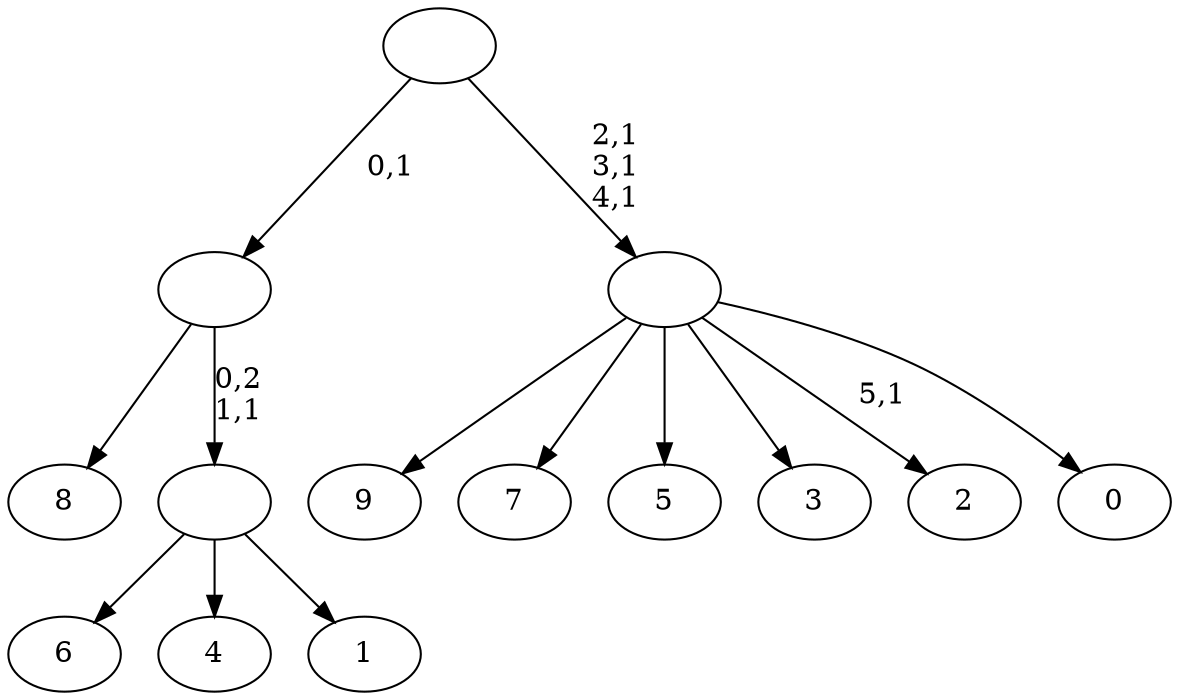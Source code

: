 digraph T {
	16 [label="9"]
	15 [label="8"]
	14 [label="7"]
	13 [label="6"]
	12 [label="5"]
	11 [label="4"]
	10 [label="3"]
	9 [label="2"]
	7 [label="1"]
	6 [label=""]
	5 [label=""]
	4 [label="0"]
	3 [label=""]
	0 [label=""]
	6 -> 13 [label=""]
	6 -> 11 [label=""]
	6 -> 7 [label=""]
	5 -> 15 [label=""]
	5 -> 6 [label="0,2\n1,1"]
	3 -> 9 [label="5,1"]
	3 -> 16 [label=""]
	3 -> 14 [label=""]
	3 -> 12 [label=""]
	3 -> 10 [label=""]
	3 -> 4 [label=""]
	0 -> 3 [label="2,1\n3,1\n4,1"]
	0 -> 5 [label="0,1"]
}
